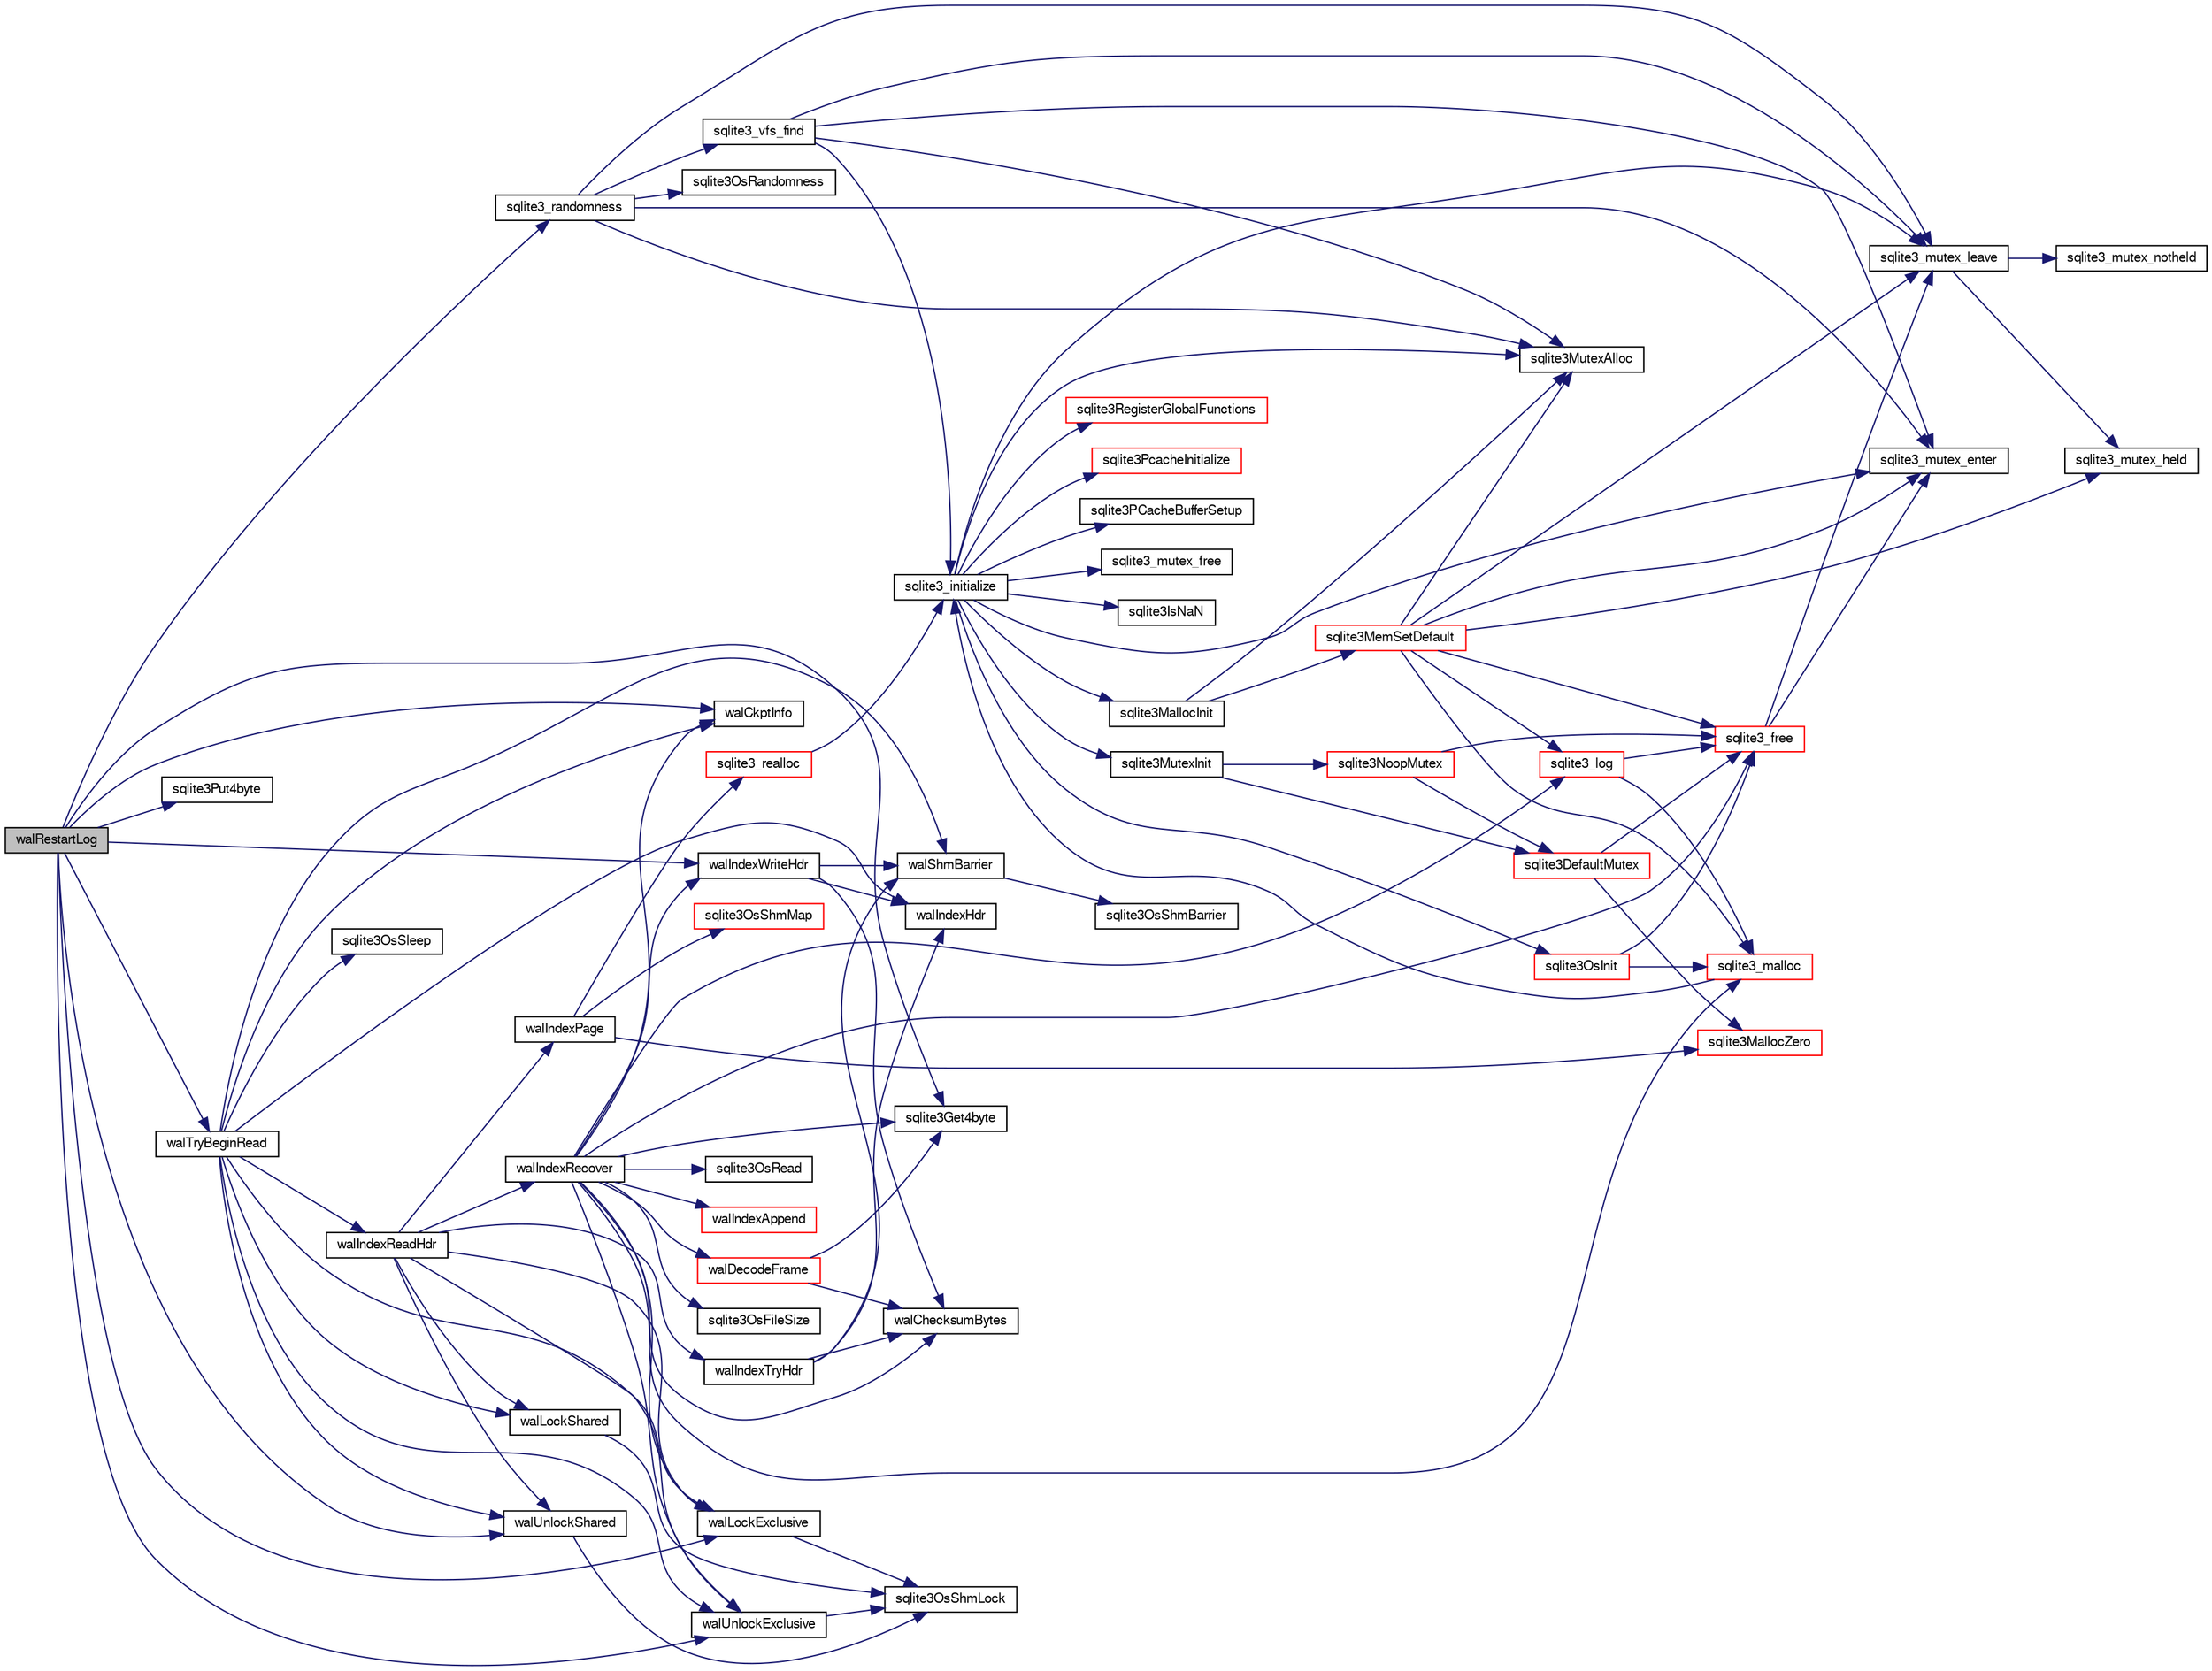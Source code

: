 digraph "walRestartLog"
{
  edge [fontname="FreeSans",fontsize="10",labelfontname="FreeSans",labelfontsize="10"];
  node [fontname="FreeSans",fontsize="10",shape=record];
  rankdir="LR";
  Node903786 [label="walRestartLog",height=0.2,width=0.4,color="black", fillcolor="grey75", style="filled", fontcolor="black"];
  Node903786 -> Node903787 [color="midnightblue",fontsize="10",style="solid",fontname="FreeSans"];
  Node903787 [label="walCkptInfo",height=0.2,width=0.4,color="black", fillcolor="white", style="filled",URL="$sqlite3_8c.html#ad84967d160cb3a294c0a992c47a702da"];
  Node903786 -> Node903788 [color="midnightblue",fontsize="10",style="solid",fontname="FreeSans"];
  Node903788 [label="sqlite3_randomness",height=0.2,width=0.4,color="black", fillcolor="white", style="filled",URL="$sqlite3_8c.html#aa452ad88657d4606e137b09c4e9315c7"];
  Node903788 -> Node903789 [color="midnightblue",fontsize="10",style="solid",fontname="FreeSans"];
  Node903789 [label="sqlite3MutexAlloc",height=0.2,width=0.4,color="black", fillcolor="white", style="filled",URL="$sqlite3_8c.html#a0e3f432ee581f6876b590e7ad7e84e19"];
  Node903788 -> Node903790 [color="midnightblue",fontsize="10",style="solid",fontname="FreeSans"];
  Node903790 [label="sqlite3_mutex_enter",height=0.2,width=0.4,color="black", fillcolor="white", style="filled",URL="$sqlite3_8c.html#a1c12cde690bd89f104de5cbad12a6bf5"];
  Node903788 -> Node903791 [color="midnightblue",fontsize="10",style="solid",fontname="FreeSans"];
  Node903791 [label="sqlite3_mutex_leave",height=0.2,width=0.4,color="black", fillcolor="white", style="filled",URL="$sqlite3_8c.html#a5838d235601dbd3c1fa993555c6bcc93"];
  Node903791 -> Node903792 [color="midnightblue",fontsize="10",style="solid",fontname="FreeSans"];
  Node903792 [label="sqlite3_mutex_held",height=0.2,width=0.4,color="black", fillcolor="white", style="filled",URL="$sqlite3_8c.html#acf77da68932b6bc163c5e68547ecc3e7"];
  Node903791 -> Node903793 [color="midnightblue",fontsize="10",style="solid",fontname="FreeSans"];
  Node903793 [label="sqlite3_mutex_notheld",height=0.2,width=0.4,color="black", fillcolor="white", style="filled",URL="$sqlite3_8c.html#a83967c837c1c000d3b5adcfaa688f5dc"];
  Node903788 -> Node903794 [color="midnightblue",fontsize="10",style="solid",fontname="FreeSans"];
  Node903794 [label="sqlite3OsRandomness",height=0.2,width=0.4,color="black", fillcolor="white", style="filled",URL="$sqlite3_8c.html#a52a1d01825b7a8a222227bcd0b68d88d"];
  Node903788 -> Node903795 [color="midnightblue",fontsize="10",style="solid",fontname="FreeSans"];
  Node903795 [label="sqlite3_vfs_find",height=0.2,width=0.4,color="black", fillcolor="white", style="filled",URL="$sqlite3_8c.html#a009b28f3d275077f7bb7f3ef37de6095"];
  Node903795 -> Node903796 [color="midnightblue",fontsize="10",style="solid",fontname="FreeSans"];
  Node903796 [label="sqlite3_initialize",height=0.2,width=0.4,color="black", fillcolor="white", style="filled",URL="$sqlite3_8c.html#ab0c0ee2d5d4cf8b28e9572296a8861df"];
  Node903796 -> Node903797 [color="midnightblue",fontsize="10",style="solid",fontname="FreeSans"];
  Node903797 [label="sqlite3MutexInit",height=0.2,width=0.4,color="black", fillcolor="white", style="filled",URL="$sqlite3_8c.html#a7906afcdd1cdb3d0007eb932398a1158"];
  Node903797 -> Node903798 [color="midnightblue",fontsize="10",style="solid",fontname="FreeSans"];
  Node903798 [label="sqlite3DefaultMutex",height=0.2,width=0.4,color="red", fillcolor="white", style="filled",URL="$sqlite3_8c.html#ac895a71e325f9b2f9b862f737c17aca8"];
  Node903798 -> Node903802 [color="midnightblue",fontsize="10",style="solid",fontname="FreeSans"];
  Node903802 [label="sqlite3MallocZero",height=0.2,width=0.4,color="red", fillcolor="white", style="filled",URL="$sqlite3_8c.html#ab3e07a30b9b5471f9f5e8f9cb7229934"];
  Node903798 -> Node903811 [color="midnightblue",fontsize="10",style="solid",fontname="FreeSans"];
  Node903811 [label="sqlite3_free",height=0.2,width=0.4,color="red", fillcolor="white", style="filled",URL="$sqlite3_8c.html#a6552349e36a8a691af5487999ab09519"];
  Node903811 -> Node903790 [color="midnightblue",fontsize="10",style="solid",fontname="FreeSans"];
  Node903811 -> Node903791 [color="midnightblue",fontsize="10",style="solid",fontname="FreeSans"];
  Node903797 -> Node903815 [color="midnightblue",fontsize="10",style="solid",fontname="FreeSans"];
  Node903815 [label="sqlite3NoopMutex",height=0.2,width=0.4,color="red", fillcolor="white", style="filled",URL="$sqlite3_8c.html#a09742cde9ef371d94f8201d2cdb543e4"];
  Node903815 -> Node903811 [color="midnightblue",fontsize="10",style="solid",fontname="FreeSans"];
  Node903815 -> Node903798 [color="midnightblue",fontsize="10",style="solid",fontname="FreeSans"];
  Node903796 -> Node903789 [color="midnightblue",fontsize="10",style="solid",fontname="FreeSans"];
  Node903796 -> Node903790 [color="midnightblue",fontsize="10",style="solid",fontname="FreeSans"];
  Node903796 -> Node903823 [color="midnightblue",fontsize="10",style="solid",fontname="FreeSans"];
  Node903823 [label="sqlite3MallocInit",height=0.2,width=0.4,color="black", fillcolor="white", style="filled",URL="$sqlite3_8c.html#a9e06f9e7cad0d83ce80ab493c9533552"];
  Node903823 -> Node903824 [color="midnightblue",fontsize="10",style="solid",fontname="FreeSans"];
  Node903824 [label="sqlite3MemSetDefault",height=0.2,width=0.4,color="red", fillcolor="white", style="filled",URL="$sqlite3_8c.html#a162fbfd727e92c5f8f72625b5ff62549"];
  Node903824 -> Node903789 [color="midnightblue",fontsize="10",style="solid",fontname="FreeSans"];
  Node903824 -> Node903790 [color="midnightblue",fontsize="10",style="solid",fontname="FreeSans"];
  Node903824 -> Node903791 [color="midnightblue",fontsize="10",style="solid",fontname="FreeSans"];
  Node903824 -> Node903792 [color="midnightblue",fontsize="10",style="solid",fontname="FreeSans"];
  Node903824 -> Node903880 [color="midnightblue",fontsize="10",style="solid",fontname="FreeSans"];
  Node903880 [label="sqlite3_malloc",height=0.2,width=0.4,color="red", fillcolor="white", style="filled",URL="$sqlite3_8c.html#ac79dba55fc32b6a840cf5a9769bce7cd"];
  Node903880 -> Node903796 [color="midnightblue",fontsize="10",style="solid",fontname="FreeSans"];
  Node903824 -> Node903811 [color="midnightblue",fontsize="10",style="solid",fontname="FreeSans"];
  Node903824 -> Node903826 [color="midnightblue",fontsize="10",style="solid",fontname="FreeSans"];
  Node903826 [label="sqlite3_log",height=0.2,width=0.4,color="red", fillcolor="white", style="filled",URL="$sqlite3_8c.html#a298c9699bf9c143662c6b1fec4b2dc3b"];
  Node903826 -> Node903880 [color="midnightblue",fontsize="10",style="solid",fontname="FreeSans"];
  Node903826 -> Node903811 [color="midnightblue",fontsize="10",style="solid",fontname="FreeSans"];
  Node903823 -> Node903789 [color="midnightblue",fontsize="10",style="solid",fontname="FreeSans"];
  Node903796 -> Node903791 [color="midnightblue",fontsize="10",style="solid",fontname="FreeSans"];
  Node903796 -> Node903918 [color="midnightblue",fontsize="10",style="solid",fontname="FreeSans"];
  Node903918 [label="sqlite3RegisterGlobalFunctions",height=0.2,width=0.4,color="red", fillcolor="white", style="filled",URL="$sqlite3_8c.html#a9f75bd111010f29e1b8d74344473c4ec"];
  Node903796 -> Node904063 [color="midnightblue",fontsize="10",style="solid",fontname="FreeSans"];
  Node904063 [label="sqlite3PcacheInitialize",height=0.2,width=0.4,color="red", fillcolor="white", style="filled",URL="$sqlite3_8c.html#a2902c61ddc88bea002c4d69fe4052b1f"];
  Node903796 -> Node904064 [color="midnightblue",fontsize="10",style="solid",fontname="FreeSans"];
  Node904064 [label="sqlite3OsInit",height=0.2,width=0.4,color="red", fillcolor="white", style="filled",URL="$sqlite3_8c.html#afeaa886fe1ca086a30fd278b1d069762"];
  Node904064 -> Node903880 [color="midnightblue",fontsize="10",style="solid",fontname="FreeSans"];
  Node904064 -> Node903811 [color="midnightblue",fontsize="10",style="solid",fontname="FreeSans"];
  Node903796 -> Node904068 [color="midnightblue",fontsize="10",style="solid",fontname="FreeSans"];
  Node904068 [label="sqlite3PCacheBufferSetup",height=0.2,width=0.4,color="black", fillcolor="white", style="filled",URL="$sqlite3_8c.html#ad18a1eebefdfbc4254f473f7b0101937"];
  Node903796 -> Node904069 [color="midnightblue",fontsize="10",style="solid",fontname="FreeSans"];
  Node904069 [label="sqlite3_mutex_free",height=0.2,width=0.4,color="black", fillcolor="white", style="filled",URL="$sqlite3_8c.html#a2db2e72e08f6873afa9c61b0ec726fec"];
  Node903796 -> Node903854 [color="midnightblue",fontsize="10",style="solid",fontname="FreeSans"];
  Node903854 [label="sqlite3IsNaN",height=0.2,width=0.4,color="black", fillcolor="white", style="filled",URL="$sqlite3_8c.html#aed4d78203877c3486765ccbc7feebb50"];
  Node903795 -> Node903789 [color="midnightblue",fontsize="10",style="solid",fontname="FreeSans"];
  Node903795 -> Node903790 [color="midnightblue",fontsize="10",style="solid",fontname="FreeSans"];
  Node903795 -> Node903791 [color="midnightblue",fontsize="10",style="solid",fontname="FreeSans"];
  Node903786 -> Node904070 [color="midnightblue",fontsize="10",style="solid",fontname="FreeSans"];
  Node904070 [label="walLockExclusive",height=0.2,width=0.4,color="black", fillcolor="white", style="filled",URL="$sqlite3_8c.html#a4625e58ad3fd85c21cf16275c458f154"];
  Node904070 -> Node904071 [color="midnightblue",fontsize="10",style="solid",fontname="FreeSans"];
  Node904071 [label="sqlite3OsShmLock",height=0.2,width=0.4,color="black", fillcolor="white", style="filled",URL="$sqlite3_8c.html#a1832b805275450abac06bf8da21489f3"];
  Node903786 -> Node904072 [color="midnightblue",fontsize="10",style="solid",fontname="FreeSans"];
  Node904072 [label="sqlite3Put4byte",height=0.2,width=0.4,color="black", fillcolor="white", style="filled",URL="$sqlite3_8c.html#a90821e542f11539726c50c15993056c4"];
  Node903786 -> Node904073 [color="midnightblue",fontsize="10",style="solid",fontname="FreeSans"];
  Node904073 [label="sqlite3Get4byte",height=0.2,width=0.4,color="black", fillcolor="white", style="filled",URL="$sqlite3_8c.html#a2924627e99ca211030e954405a10f5e8"];
  Node903786 -> Node904074 [color="midnightblue",fontsize="10",style="solid",fontname="FreeSans"];
  Node904074 [label="walIndexWriteHdr",height=0.2,width=0.4,color="black", fillcolor="white", style="filled",URL="$sqlite3_8c.html#abcf92b15f0a35c95fca402459f96c2a6"];
  Node904074 -> Node904075 [color="midnightblue",fontsize="10",style="solid",fontname="FreeSans"];
  Node904075 [label="walIndexHdr",height=0.2,width=0.4,color="black", fillcolor="white", style="filled",URL="$sqlite3_8c.html#aab2cbd233e7f954c7a260578027bb0ca"];
  Node904074 -> Node904076 [color="midnightblue",fontsize="10",style="solid",fontname="FreeSans"];
  Node904076 [label="walChecksumBytes",height=0.2,width=0.4,color="black", fillcolor="white", style="filled",URL="$sqlite3_8c.html#a19c69852e7fdedf0dac08453403f7487"];
  Node904074 -> Node904077 [color="midnightblue",fontsize="10",style="solid",fontname="FreeSans"];
  Node904077 [label="walShmBarrier",height=0.2,width=0.4,color="black", fillcolor="white", style="filled",URL="$sqlite3_8c.html#ad2521f6deb16bf6c132c44687dd5fd4b"];
  Node904077 -> Node904078 [color="midnightblue",fontsize="10",style="solid",fontname="FreeSans"];
  Node904078 [label="sqlite3OsShmBarrier",height=0.2,width=0.4,color="black", fillcolor="white", style="filled",URL="$sqlite3_8c.html#a57052198198859565aeda03fd69bbcab"];
  Node903786 -> Node904079 [color="midnightblue",fontsize="10",style="solid",fontname="FreeSans"];
  Node904079 [label="walUnlockExclusive",height=0.2,width=0.4,color="black", fillcolor="white", style="filled",URL="$sqlite3_8c.html#a7ef6fcadaaeb9b36d1b9eaaf7e8f3311"];
  Node904079 -> Node904071 [color="midnightblue",fontsize="10",style="solid",fontname="FreeSans"];
  Node903786 -> Node904080 [color="midnightblue",fontsize="10",style="solid",fontname="FreeSans"];
  Node904080 [label="walUnlockShared",height=0.2,width=0.4,color="black", fillcolor="white", style="filled",URL="$sqlite3_8c.html#a766d6112d5beb2d9a4fb6e007b591514"];
  Node904080 -> Node904071 [color="midnightblue",fontsize="10",style="solid",fontname="FreeSans"];
  Node903786 -> Node904081 [color="midnightblue",fontsize="10",style="solid",fontname="FreeSans"];
  Node904081 [label="walTryBeginRead",height=0.2,width=0.4,color="black", fillcolor="white", style="filled",URL="$sqlite3_8c.html#a7145b08b2ade973da4b1f5882e2fa21f"];
  Node904081 -> Node904082 [color="midnightblue",fontsize="10",style="solid",fontname="FreeSans"];
  Node904082 [label="sqlite3OsSleep",height=0.2,width=0.4,color="black", fillcolor="white", style="filled",URL="$sqlite3_8c.html#a216e62c25d04d125926034ac185cc9f4"];
  Node904081 -> Node904083 [color="midnightblue",fontsize="10",style="solid",fontname="FreeSans"];
  Node904083 [label="walIndexReadHdr",height=0.2,width=0.4,color="black", fillcolor="white", style="filled",URL="$sqlite3_8c.html#a66529e9c71a2bef92c4eb34bdd3a72a2"];
  Node904083 -> Node904084 [color="midnightblue",fontsize="10",style="solid",fontname="FreeSans"];
  Node904084 [label="walIndexPage",height=0.2,width=0.4,color="black", fillcolor="white", style="filled",URL="$sqlite3_8c.html#affd3251fd1aa1218170d421177256e24"];
  Node904084 -> Node903843 [color="midnightblue",fontsize="10",style="solid",fontname="FreeSans"];
  Node903843 [label="sqlite3_realloc",height=0.2,width=0.4,color="red", fillcolor="white", style="filled",URL="$sqlite3_8c.html#a822d9e42f6ab4b2ec803f311aeb9618d"];
  Node903843 -> Node903796 [color="midnightblue",fontsize="10",style="solid",fontname="FreeSans"];
  Node904084 -> Node903802 [color="midnightblue",fontsize="10",style="solid",fontname="FreeSans"];
  Node904084 -> Node904085 [color="midnightblue",fontsize="10",style="solid",fontname="FreeSans"];
  Node904085 [label="sqlite3OsShmMap",height=0.2,width=0.4,color="red", fillcolor="white", style="filled",URL="$sqlite3_8c.html#a04a984c66d8178200fe9a3ff100e20d3"];
  Node904083 -> Node904088 [color="midnightblue",fontsize="10",style="solid",fontname="FreeSans"];
  Node904088 [label="walIndexTryHdr",height=0.2,width=0.4,color="black", fillcolor="white", style="filled",URL="$sqlite3_8c.html#ade661e556c040b7730356a57222d3ad2"];
  Node904088 -> Node904075 [color="midnightblue",fontsize="10",style="solid",fontname="FreeSans"];
  Node904088 -> Node904077 [color="midnightblue",fontsize="10",style="solid",fontname="FreeSans"];
  Node904088 -> Node904076 [color="midnightblue",fontsize="10",style="solid",fontname="FreeSans"];
  Node904083 -> Node904089 [color="midnightblue",fontsize="10",style="solid",fontname="FreeSans"];
  Node904089 [label="walLockShared",height=0.2,width=0.4,color="black", fillcolor="white", style="filled",URL="$sqlite3_8c.html#aec5e744b83679f0e56ad66abb849a7af"];
  Node904089 -> Node904071 [color="midnightblue",fontsize="10",style="solid",fontname="FreeSans"];
  Node904083 -> Node904080 [color="midnightblue",fontsize="10",style="solid",fontname="FreeSans"];
  Node904083 -> Node904070 [color="midnightblue",fontsize="10",style="solid",fontname="FreeSans"];
  Node904083 -> Node904090 [color="midnightblue",fontsize="10",style="solid",fontname="FreeSans"];
  Node904090 [label="walIndexRecover",height=0.2,width=0.4,color="black", fillcolor="white", style="filled",URL="$sqlite3_8c.html#ab4ee99f3710323acbeb6c495dd18d205"];
  Node904090 -> Node904070 [color="midnightblue",fontsize="10",style="solid",fontname="FreeSans"];
  Node904090 -> Node904091 [color="midnightblue",fontsize="10",style="solid",fontname="FreeSans"];
  Node904091 [label="sqlite3OsFileSize",height=0.2,width=0.4,color="black", fillcolor="white", style="filled",URL="$sqlite3_8c.html#a395914ef2826de6ed70e92b5d02887de"];
  Node904090 -> Node904092 [color="midnightblue",fontsize="10",style="solid",fontname="FreeSans"];
  Node904092 [label="sqlite3OsRead",height=0.2,width=0.4,color="black", fillcolor="white", style="filled",URL="$sqlite3_8c.html#a98ef6b5ed82299d2efc0b5f9e41c877d"];
  Node904090 -> Node904073 [color="midnightblue",fontsize="10",style="solid",fontname="FreeSans"];
  Node904090 -> Node904076 [color="midnightblue",fontsize="10",style="solid",fontname="FreeSans"];
  Node904090 -> Node903880 [color="midnightblue",fontsize="10",style="solid",fontname="FreeSans"];
  Node904090 -> Node904093 [color="midnightblue",fontsize="10",style="solid",fontname="FreeSans"];
  Node904093 [label="walDecodeFrame",height=0.2,width=0.4,color="red", fillcolor="white", style="filled",URL="$sqlite3_8c.html#aaa163f26bf1e56df2fb274bf7e6bc5b9"];
  Node904093 -> Node904073 [color="midnightblue",fontsize="10",style="solid",fontname="FreeSans"];
  Node904093 -> Node904076 [color="midnightblue",fontsize="10",style="solid",fontname="FreeSans"];
  Node904090 -> Node904094 [color="midnightblue",fontsize="10",style="solid",fontname="FreeSans"];
  Node904094 [label="walIndexAppend",height=0.2,width=0.4,color="red", fillcolor="white", style="filled",URL="$sqlite3_8c.html#a610585027d507a9b1c4a3d83bf01f517"];
  Node904090 -> Node903811 [color="midnightblue",fontsize="10",style="solid",fontname="FreeSans"];
  Node904090 -> Node904074 [color="midnightblue",fontsize="10",style="solid",fontname="FreeSans"];
  Node904090 -> Node903787 [color="midnightblue",fontsize="10",style="solid",fontname="FreeSans"];
  Node904090 -> Node903826 [color="midnightblue",fontsize="10",style="solid",fontname="FreeSans"];
  Node904090 -> Node904079 [color="midnightblue",fontsize="10",style="solid",fontname="FreeSans"];
  Node904083 -> Node904079 [color="midnightblue",fontsize="10",style="solid",fontname="FreeSans"];
  Node904081 -> Node904089 [color="midnightblue",fontsize="10",style="solid",fontname="FreeSans"];
  Node904081 -> Node904080 [color="midnightblue",fontsize="10",style="solid",fontname="FreeSans"];
  Node904081 -> Node903787 [color="midnightblue",fontsize="10",style="solid",fontname="FreeSans"];
  Node904081 -> Node904077 [color="midnightblue",fontsize="10",style="solid",fontname="FreeSans"];
  Node904081 -> Node904075 [color="midnightblue",fontsize="10",style="solid",fontname="FreeSans"];
  Node904081 -> Node904070 [color="midnightblue",fontsize="10",style="solid",fontname="FreeSans"];
  Node904081 -> Node904079 [color="midnightblue",fontsize="10",style="solid",fontname="FreeSans"];
}
